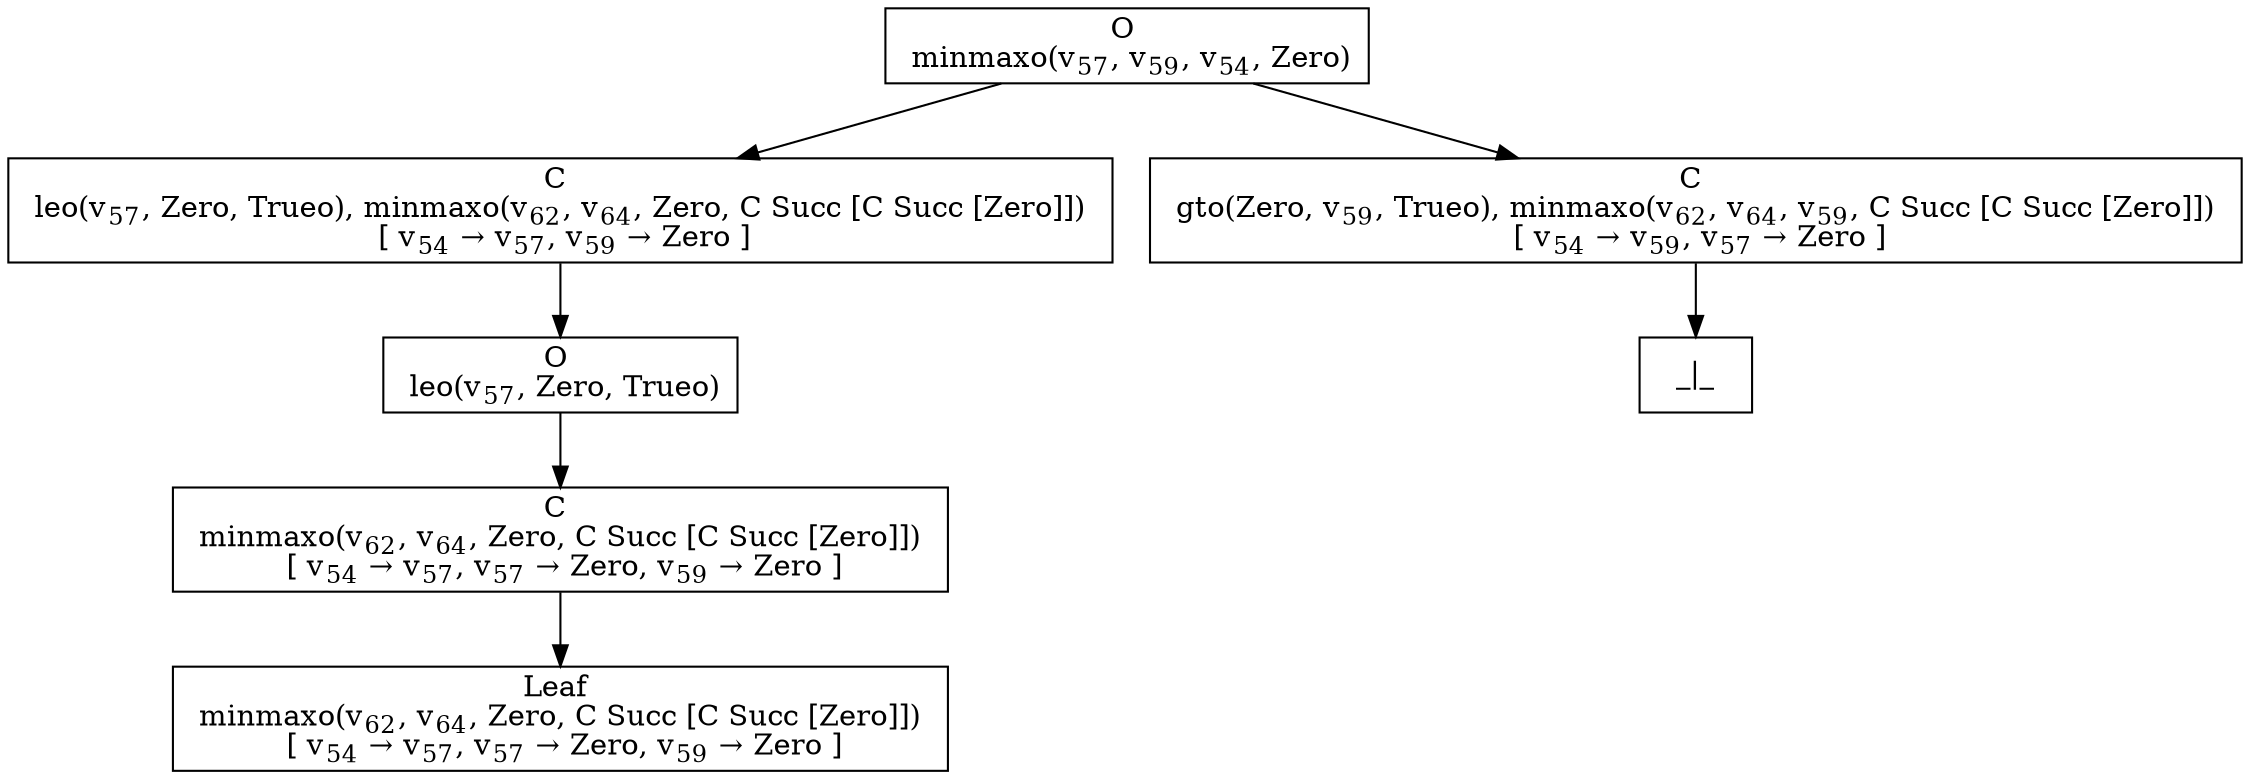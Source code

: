 digraph {
    graph [rankdir=TB
          ,bgcolor=transparent];
    node [shape=box
         ,fillcolor=white
         ,style=filled];
    0 [label=<O <BR/> minmaxo(v<SUB>57</SUB>, v<SUB>59</SUB>, v<SUB>54</SUB>, Zero)>];
    1 [label=<C <BR/> leo(v<SUB>57</SUB>, Zero, Trueo), minmaxo(v<SUB>62</SUB>, v<SUB>64</SUB>, Zero, C Succ [C Succ [Zero]]) <BR/>  [ v<SUB>54</SUB> &rarr; v<SUB>57</SUB>, v<SUB>59</SUB> &rarr; Zero ] >];
    2 [label=<C <BR/> gto(Zero, v<SUB>59</SUB>, Trueo), minmaxo(v<SUB>62</SUB>, v<SUB>64</SUB>, v<SUB>59</SUB>, C Succ [C Succ [Zero]]) <BR/>  [ v<SUB>54</SUB> &rarr; v<SUB>59</SUB>, v<SUB>57</SUB> &rarr; Zero ] >];
    3 [label=<O <BR/> leo(v<SUB>57</SUB>, Zero, Trueo)>];
    4 [label=<C <BR/> minmaxo(v<SUB>62</SUB>, v<SUB>64</SUB>, Zero, C Succ [C Succ [Zero]]) <BR/>  [ v<SUB>54</SUB> &rarr; v<SUB>57</SUB>, v<SUB>57</SUB> &rarr; Zero, v<SUB>59</SUB> &rarr; Zero ] >];
    5 [label=<Leaf <BR/> minmaxo(v<SUB>62</SUB>, v<SUB>64</SUB>, Zero, C Succ [C Succ [Zero]]) <BR/>  [ v<SUB>54</SUB> &rarr; v<SUB>57</SUB>, v<SUB>57</SUB> &rarr; Zero, v<SUB>59</SUB> &rarr; Zero ] >];
    6 [label=<_|_>];
    0 -> 1 [label=""];
    0 -> 2 [label=""];
    1 -> 3 [label=""];
    2 -> 6 [label=""];
    3 -> 4 [label=""];
    4 -> 5 [label=""];
}